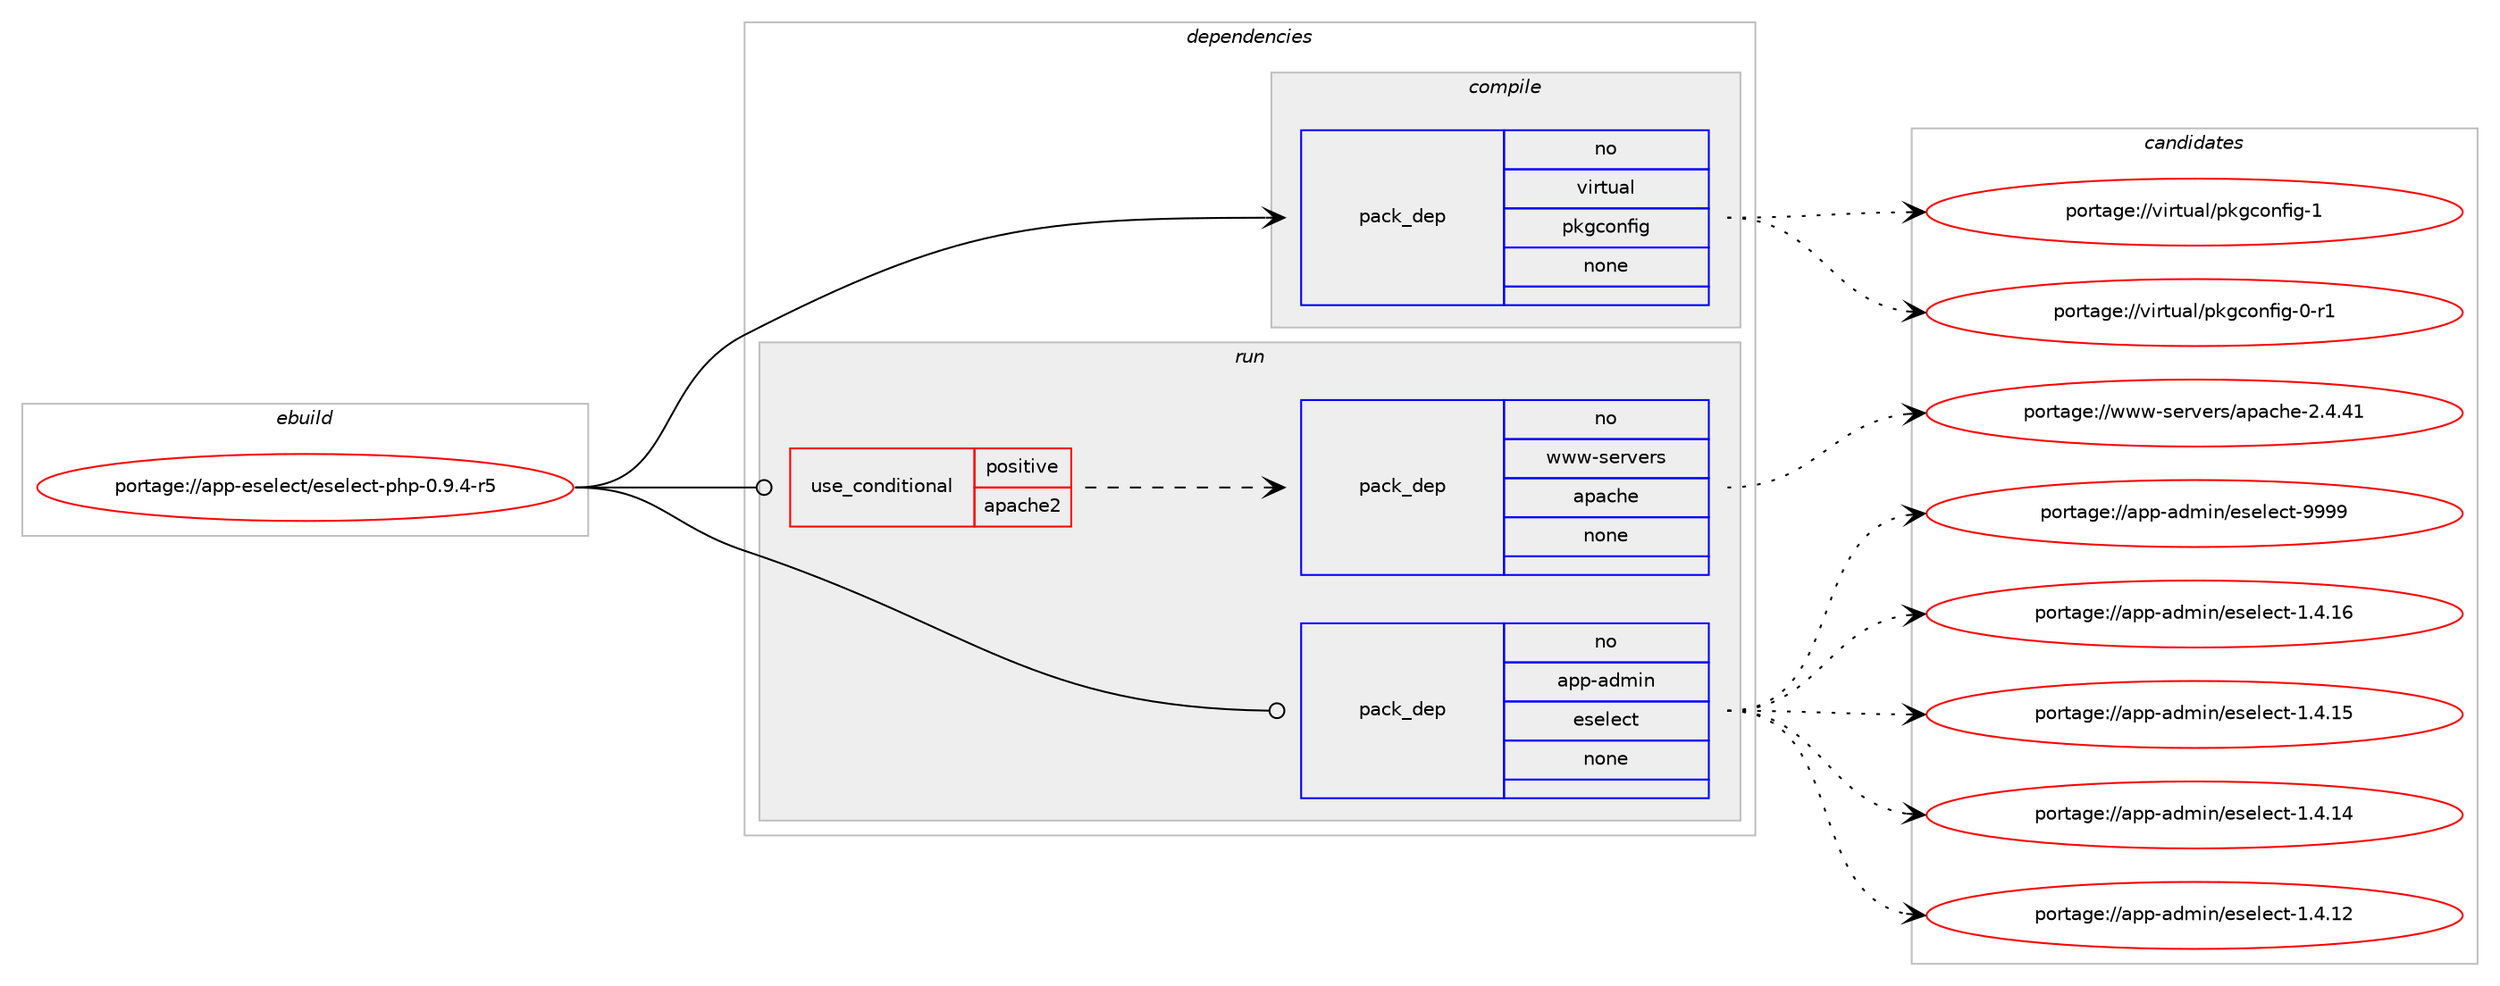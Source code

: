 digraph prolog {

# *************
# Graph options
# *************

newrank=true;
concentrate=true;
compound=true;
graph [rankdir=LR,fontname=Helvetica,fontsize=10,ranksep=1.5];#, ranksep=2.5, nodesep=0.2];
edge  [arrowhead=vee];
node  [fontname=Helvetica,fontsize=10];

# **********
# The ebuild
# **********

subgraph cluster_leftcol {
color=gray;
label=<<i>ebuild</i>>;
id [label="portage://app-eselect/eselect-php-0.9.4-r5", color=red, width=4, href="../app-eselect/eselect-php-0.9.4-r5.svg"];
}

# ****************
# The dependencies
# ****************

subgraph cluster_midcol {
color=gray;
label=<<i>dependencies</i>>;
subgraph cluster_compile {
fillcolor="#eeeeee";
style=filled;
label=<<i>compile</i>>;
subgraph pack466883 {
dependency620551 [label=<<TABLE BORDER="0" CELLBORDER="1" CELLSPACING="0" CELLPADDING="4" WIDTH="220"><TR><TD ROWSPAN="6" CELLPADDING="30">pack_dep</TD></TR><TR><TD WIDTH="110">no</TD></TR><TR><TD>virtual</TD></TR><TR><TD>pkgconfig</TD></TR><TR><TD>none</TD></TR><TR><TD></TD></TR></TABLE>>, shape=none, color=blue];
}
id:e -> dependency620551:w [weight=20,style="solid",arrowhead="vee"];
}
subgraph cluster_compileandrun {
fillcolor="#eeeeee";
style=filled;
label=<<i>compile and run</i>>;
}
subgraph cluster_run {
fillcolor="#eeeeee";
style=filled;
label=<<i>run</i>>;
subgraph cond145341 {
dependency620552 [label=<<TABLE BORDER="0" CELLBORDER="1" CELLSPACING="0" CELLPADDING="4"><TR><TD ROWSPAN="3" CELLPADDING="10">use_conditional</TD></TR><TR><TD>positive</TD></TR><TR><TD>apache2</TD></TR></TABLE>>, shape=none, color=red];
subgraph pack466884 {
dependency620553 [label=<<TABLE BORDER="0" CELLBORDER="1" CELLSPACING="0" CELLPADDING="4" WIDTH="220"><TR><TD ROWSPAN="6" CELLPADDING="30">pack_dep</TD></TR><TR><TD WIDTH="110">no</TD></TR><TR><TD>www-servers</TD></TR><TR><TD>apache</TD></TR><TR><TD>none</TD></TR><TR><TD></TD></TR></TABLE>>, shape=none, color=blue];
}
dependency620552:e -> dependency620553:w [weight=20,style="dashed",arrowhead="vee"];
}
id:e -> dependency620552:w [weight=20,style="solid",arrowhead="odot"];
subgraph pack466885 {
dependency620554 [label=<<TABLE BORDER="0" CELLBORDER="1" CELLSPACING="0" CELLPADDING="4" WIDTH="220"><TR><TD ROWSPAN="6" CELLPADDING="30">pack_dep</TD></TR><TR><TD WIDTH="110">no</TD></TR><TR><TD>app-admin</TD></TR><TR><TD>eselect</TD></TR><TR><TD>none</TD></TR><TR><TD></TD></TR></TABLE>>, shape=none, color=blue];
}
id:e -> dependency620554:w [weight=20,style="solid",arrowhead="odot"];
}
}

# **************
# The candidates
# **************

subgraph cluster_choices {
rank=same;
color=gray;
label=<<i>candidates</i>>;

subgraph choice466883 {
color=black;
nodesep=1;
choice1181051141161179710847112107103991111101021051034549 [label="portage://virtual/pkgconfig-1", color=red, width=4,href="../virtual/pkgconfig-1.svg"];
choice11810511411611797108471121071039911111010210510345484511449 [label="portage://virtual/pkgconfig-0-r1", color=red, width=4,href="../virtual/pkgconfig-0-r1.svg"];
dependency620551:e -> choice1181051141161179710847112107103991111101021051034549:w [style=dotted,weight="100"];
dependency620551:e -> choice11810511411611797108471121071039911111010210510345484511449:w [style=dotted,weight="100"];
}
subgraph choice466884 {
color=black;
nodesep=1;
choice119119119451151011141181011141154797112979910410145504652465249 [label="portage://www-servers/apache-2.4.41", color=red, width=4,href="../www-servers/apache-2.4.41.svg"];
dependency620553:e -> choice119119119451151011141181011141154797112979910410145504652465249:w [style=dotted,weight="100"];
}
subgraph choice466885 {
color=black;
nodesep=1;
choice97112112459710010910511047101115101108101991164557575757 [label="portage://app-admin/eselect-9999", color=red, width=4,href="../app-admin/eselect-9999.svg"];
choice971121124597100109105110471011151011081019911645494652464954 [label="portage://app-admin/eselect-1.4.16", color=red, width=4,href="../app-admin/eselect-1.4.16.svg"];
choice971121124597100109105110471011151011081019911645494652464953 [label="portage://app-admin/eselect-1.4.15", color=red, width=4,href="../app-admin/eselect-1.4.15.svg"];
choice971121124597100109105110471011151011081019911645494652464952 [label="portage://app-admin/eselect-1.4.14", color=red, width=4,href="../app-admin/eselect-1.4.14.svg"];
choice971121124597100109105110471011151011081019911645494652464950 [label="portage://app-admin/eselect-1.4.12", color=red, width=4,href="../app-admin/eselect-1.4.12.svg"];
dependency620554:e -> choice97112112459710010910511047101115101108101991164557575757:w [style=dotted,weight="100"];
dependency620554:e -> choice971121124597100109105110471011151011081019911645494652464954:w [style=dotted,weight="100"];
dependency620554:e -> choice971121124597100109105110471011151011081019911645494652464953:w [style=dotted,weight="100"];
dependency620554:e -> choice971121124597100109105110471011151011081019911645494652464952:w [style=dotted,weight="100"];
dependency620554:e -> choice971121124597100109105110471011151011081019911645494652464950:w [style=dotted,weight="100"];
}
}

}
